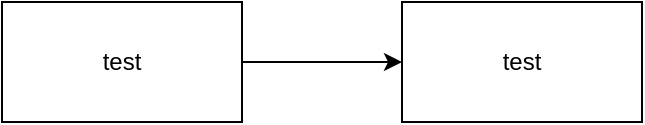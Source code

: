 <mxfile version="@DRAWIO-VERSION@" type="github"><diagram id="2w8EBjmsWThqUGJhrnfE" name="Page-1"><mxGraphModel dx="1146" dy="707" grid="1" gridSize="10" guides="1" tooltips="1" connect="1" arrows="1" fold="1" page="1" pageScale="1" pageWidth="850" pageHeight="1100" math="0" shadow="0"><root><mxCell id="0"/><mxCell id="1" parent="0"/><mxCell id="RCIxWkGXm3GLwvp6eFWK-2" value="" style="edgeStyle=orthogonalEdgeStyle;rounded=0;orthogonalLoop=1;jettySize=auto;html=1;" edge="1" parent="1" source="3OcCnqjC3aLGW_zPTFTB-1" target="RCIxWkGXm3GLwvp6eFWK-1"><mxGeometry relative="1" as="geometry"/></mxCell><mxCell id="3OcCnqjC3aLGW_zPTFTB-1" value="test" style="rounded=0;whiteSpace=wrap;html=1;" parent="1" vertex="1"><mxGeometry x="20" y="20" width="120" height="60" as="geometry"/></mxCell><mxCell id="RCIxWkGXm3GLwvp6eFWK-1" value="test" style="rounded=0;whiteSpace=wrap;html=1;" vertex="1" parent="1"><mxGeometry x="220" y="20" width="120" height="60" as="geometry"/></mxCell></root></mxGraphModel></diagram></mxfile>
